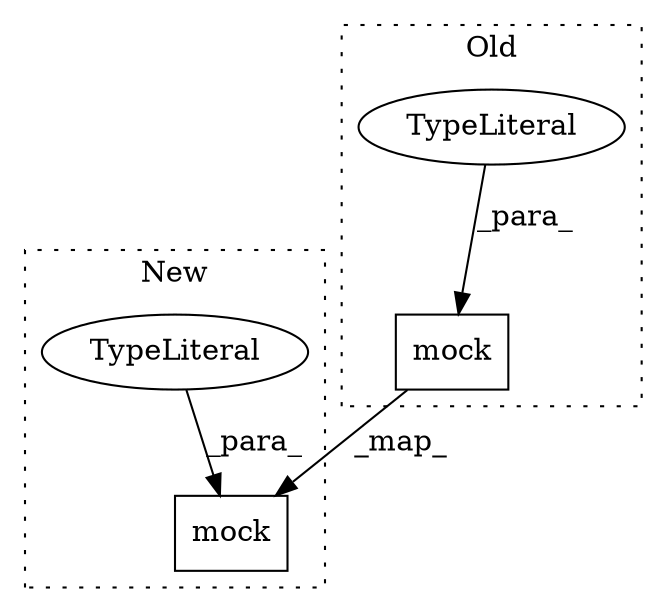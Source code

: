 digraph G {
subgraph cluster0 {
1 [label="mock" a="32" s="2226,2249" l="6,2" shape="box"];
4 [label="TypeLiteral" a="57" s="2232" l="17" shape="ellipse"];
label = "Old";
style="dotted";
}
subgraph cluster1 {
2 [label="mock" a="32" s="2571,2605" l="6,2" shape="box"];
3 [label="TypeLiteral" a="57" s="2577" l="28" shape="ellipse"];
label = "New";
style="dotted";
}
1 -> 2 [label="_map_"];
3 -> 2 [label="_para_"];
4 -> 1 [label="_para_"];
}